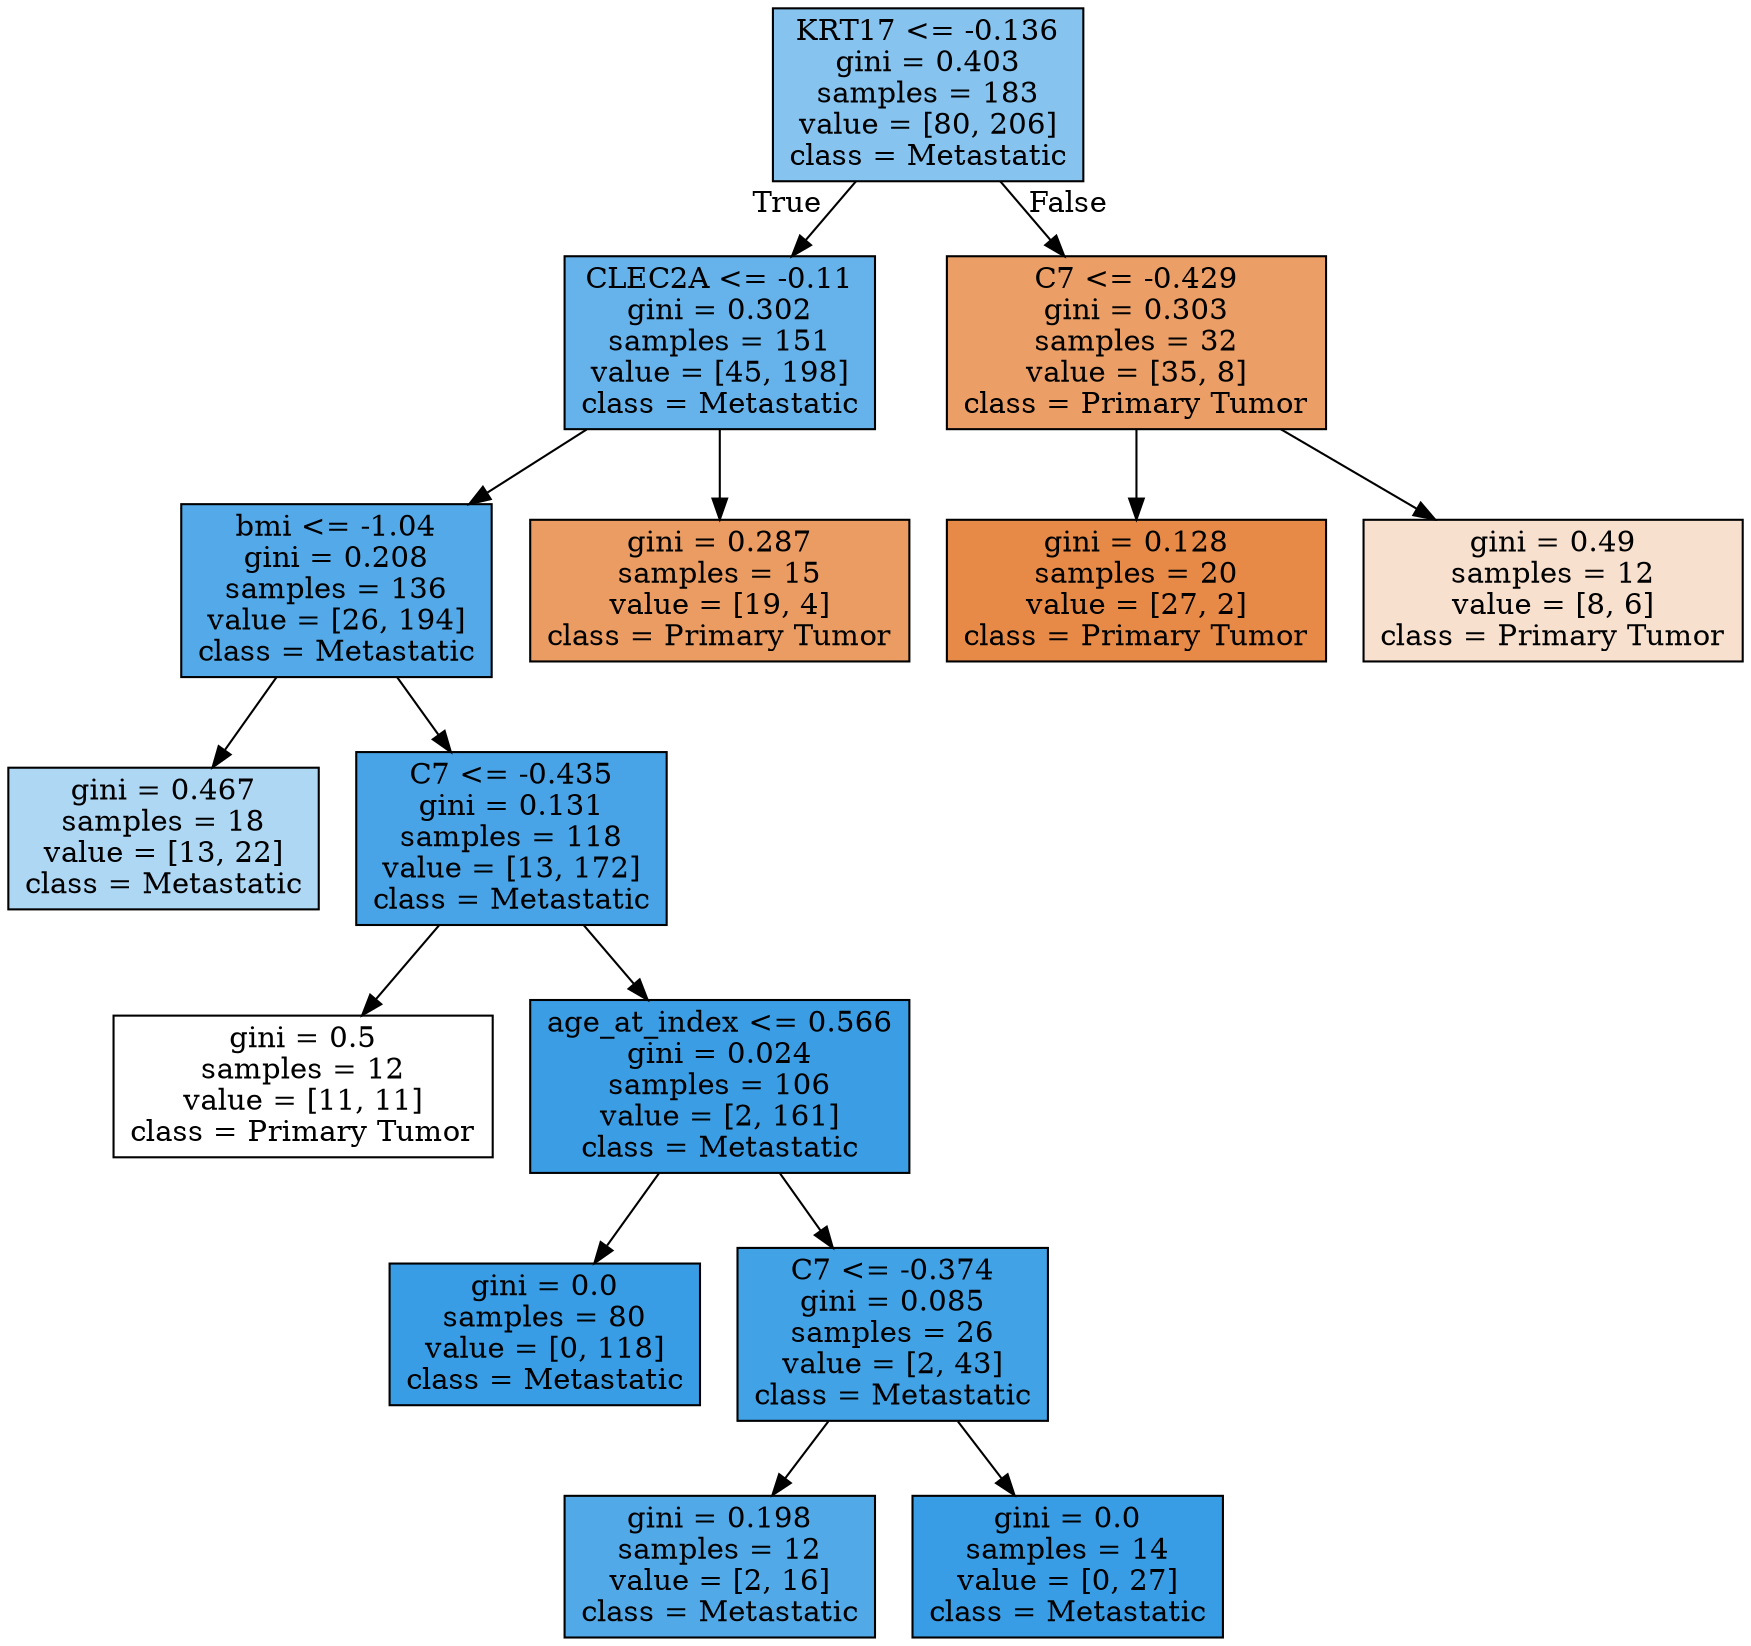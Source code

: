 digraph Tree {
node [shape=box, style="filled", color="black"] ;
0 [label="KRT17 <= -0.136\ngini = 0.403\nsamples = 183\nvalue = [80, 206]\nclass = Metastatic", fillcolor="#86c3ef"] ;
1 [label="CLEC2A <= -0.11\ngini = 0.302\nsamples = 151\nvalue = [45, 198]\nclass = Metastatic", fillcolor="#66b3eb"] ;
0 -> 1 [labeldistance=2.5, labelangle=45, headlabel="True"] ;
2 [label="bmi <= -1.04\ngini = 0.208\nsamples = 136\nvalue = [26, 194]\nclass = Metastatic", fillcolor="#54aae8"] ;
1 -> 2 ;
3 [label="gini = 0.467\nsamples = 18\nvalue = [13, 22]\nclass = Metastatic", fillcolor="#aed7f4"] ;
2 -> 3 ;
4 [label="C7 <= -0.435\ngini = 0.131\nsamples = 118\nvalue = [13, 172]\nclass = Metastatic", fillcolor="#48a4e7"] ;
2 -> 4 ;
5 [label="gini = 0.5\nsamples = 12\nvalue = [11, 11]\nclass = Primary Tumor", fillcolor="#ffffff"] ;
4 -> 5 ;
6 [label="age_at_index <= 0.566\ngini = 0.024\nsamples = 106\nvalue = [2, 161]\nclass = Metastatic", fillcolor="#3b9ee5"] ;
4 -> 6 ;
7 [label="gini = 0.0\nsamples = 80\nvalue = [0, 118]\nclass = Metastatic", fillcolor="#399de5"] ;
6 -> 7 ;
8 [label="C7 <= -0.374\ngini = 0.085\nsamples = 26\nvalue = [2, 43]\nclass = Metastatic", fillcolor="#42a2e6"] ;
6 -> 8 ;
9 [label="gini = 0.198\nsamples = 12\nvalue = [2, 16]\nclass = Metastatic", fillcolor="#52a9e8"] ;
8 -> 9 ;
10 [label="gini = 0.0\nsamples = 14\nvalue = [0, 27]\nclass = Metastatic", fillcolor="#399de5"] ;
8 -> 10 ;
11 [label="gini = 0.287\nsamples = 15\nvalue = [19, 4]\nclass = Primary Tumor", fillcolor="#ea9c63"] ;
1 -> 11 ;
12 [label="C7 <= -0.429\ngini = 0.303\nsamples = 32\nvalue = [35, 8]\nclass = Primary Tumor", fillcolor="#eb9e66"] ;
0 -> 12 [labeldistance=2.5, labelangle=-45, headlabel="False"] ;
13 [label="gini = 0.128\nsamples = 20\nvalue = [27, 2]\nclass = Primary Tumor", fillcolor="#e78a48"] ;
12 -> 13 ;
14 [label="gini = 0.49\nsamples = 12\nvalue = [8, 6]\nclass = Primary Tumor", fillcolor="#f8e0ce"] ;
12 -> 14 ;
}